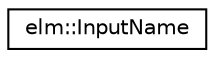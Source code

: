 digraph G
{
  edge [fontname="Helvetica",fontsize="10",labelfontname="Helvetica",labelfontsize="10"];
  node [fontname="Helvetica",fontsize="10",shape=record];
  rankdir="LR";
  Node1 [label="elm::InputName",height=0.2,width=0.4,color="black", fillcolor="white", style="filled",URL="$classelm_1_1InputName.html",tooltip="class for repsresenting layer input names"];
}
